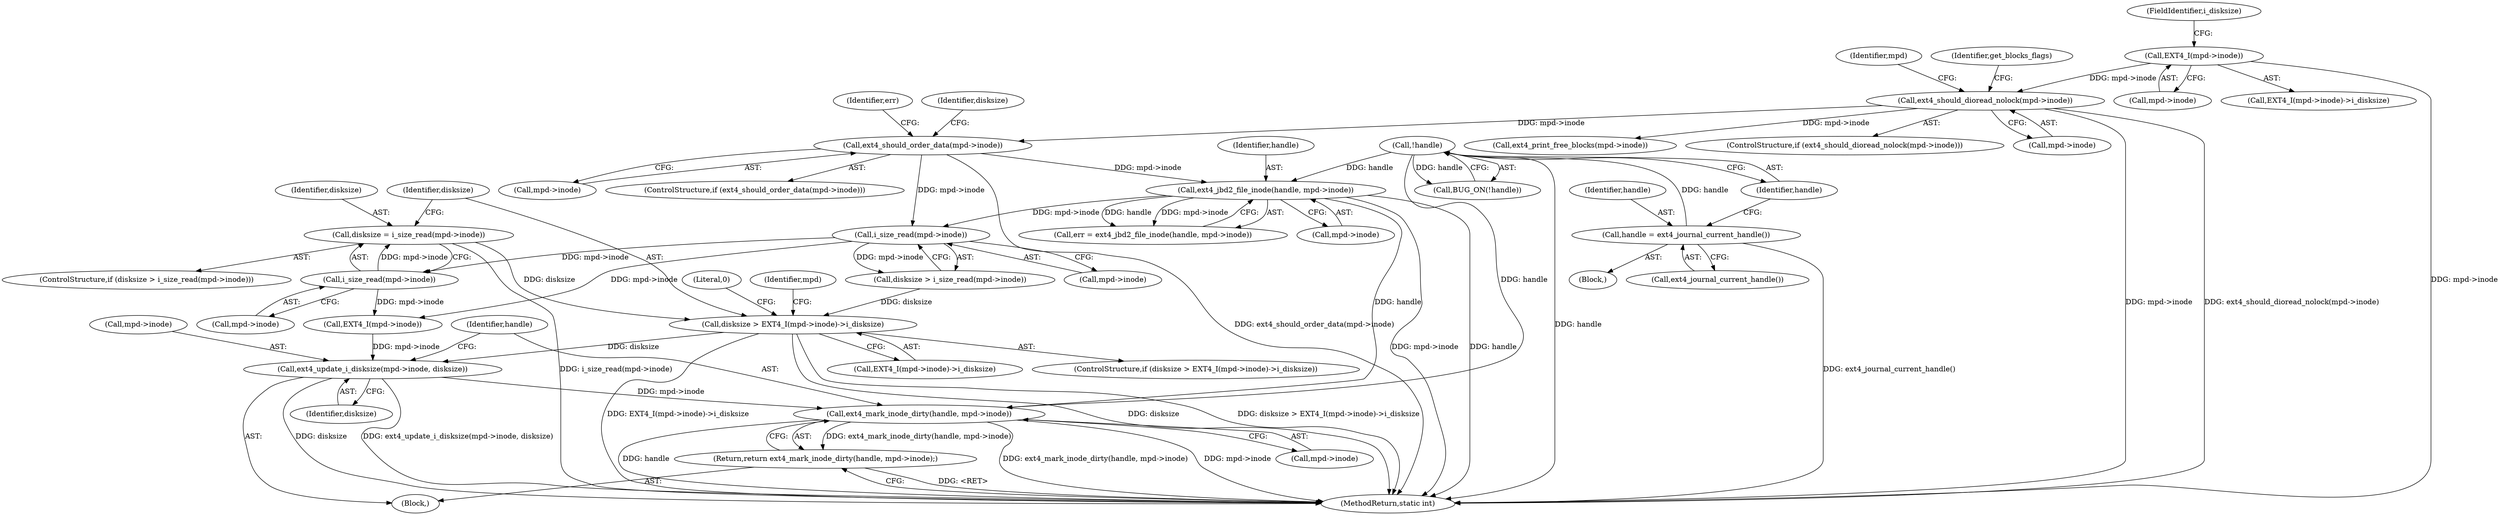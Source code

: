 digraph "0_linux_744692dc059845b2a3022119871846e74d4f6e11_14@API" {
"1000362" [label="(Call,disksize = i_size_read(mpd->inode))"];
"1000364" [label="(Call,i_size_read(mpd->inode))"];
"1000358" [label="(Call,i_size_read(mpd->inode))"];
"1000326" [label="(Call,ext4_should_order_data(mpd->inode))"];
"1000193" [label="(Call,ext4_should_dioread_nolock(mpd->inode))"];
"1000136" [label="(Call,EXT4_I(mpd->inode))"];
"1000333" [label="(Call,ext4_jbd2_file_inode(handle, mpd->inode))"];
"1000184" [label="(Call,!handle)"];
"1000180" [label="(Call,handle = ext4_journal_current_handle())"];
"1000369" [label="(Call,disksize > EXT4_I(mpd->inode)->i_disksize)"];
"1000378" [label="(Call,ext4_update_i_disksize(mpd->inode, disksize))"];
"1000384" [label="(Call,ext4_mark_inode_dirty(handle, mpd->inode))"];
"1000383" [label="(Return,return ext4_mark_inode_dirty(handle, mpd->inode);)"];
"1000135" [label="(Call,EXT4_I(mpd->inode)->i_disksize)"];
"1000379" [label="(Call,mpd->inode)"];
"1000368" [label="(ControlStructure,if (disksize > EXT4_I(mpd->inode)->i_disksize))"];
"1000371" [label="(Call,EXT4_I(mpd->inode)->i_disksize)"];
"1000372" [label="(Call,EXT4_I(mpd->inode))"];
"1000333" [label="(Call,ext4_jbd2_file_inode(handle, mpd->inode))"];
"1000185" [label="(Identifier,handle)"];
"1000369" [label="(Call,disksize > EXT4_I(mpd->inode)->i_disksize)"];
"1000193" [label="(Call,ext4_should_dioread_nolock(mpd->inode))"];
"1000110" [label="(Block,)"];
"1000380" [label="(Identifier,mpd)"];
"1000182" [label="(Call,ext4_journal_current_handle())"];
"1000362" [label="(Call,disksize = i_size_read(mpd->inode))"];
"1000278" [label="(Call,ext4_print_free_blocks(mpd->inode))"];
"1000365" [label="(Call,mpd->inode)"];
"1000203" [label="(Identifier,mpd)"];
"1000390" [label="(Literal,0)"];
"1000325" [label="(ControlStructure,if (ext4_should_order_data(mpd->inode)))"];
"1000327" [label="(Call,mpd->inode)"];
"1000364" [label="(Call,i_size_read(mpd->inode))"];
"1000192" [label="(ControlStructure,if (ext4_should_dioread_nolock(mpd->inode)))"];
"1000140" [label="(FieldIdentifier,i_disksize)"];
"1000355" [label="(ControlStructure,if (disksize > i_size_read(mpd->inode)))"];
"1000377" [label="(Block,)"];
"1000180" [label="(Call,handle = ext4_journal_current_handle())"];
"1000181" [label="(Identifier,handle)"];
"1000378" [label="(Call,ext4_update_i_disksize(mpd->inode, disksize))"];
"1000383" [label="(Return,return ext4_mark_inode_dirty(handle, mpd->inode);)"];
"1000334" [label="(Identifier,handle)"];
"1000358" [label="(Call,i_size_read(mpd->inode))"];
"1000335" [label="(Call,mpd->inode)"];
"1000363" [label="(Identifier,disksize)"];
"1000326" [label="(Call,ext4_should_order_data(mpd->inode))"];
"1000137" [label="(Call,mpd->inode)"];
"1000356" [label="(Call,disksize > i_size_read(mpd->inode))"];
"1000382" [label="(Identifier,disksize)"];
"1000386" [label="(Call,mpd->inode)"];
"1000384" [label="(Call,ext4_mark_inode_dirty(handle, mpd->inode))"];
"1000370" [label="(Identifier,disksize)"];
"1000359" [label="(Call,mpd->inode)"];
"1000332" [label="(Identifier,err)"];
"1000198" [label="(Identifier,get_blocks_flags)"];
"1000385" [label="(Identifier,handle)"];
"1000343" [label="(Identifier,disksize)"];
"1000194" [label="(Call,mpd->inode)"];
"1000184" [label="(Call,!handle)"];
"1000136" [label="(Call,EXT4_I(mpd->inode))"];
"1000391" [label="(MethodReturn,static int)"];
"1000183" [label="(Call,BUG_ON(!handle))"];
"1000331" [label="(Call,err = ext4_jbd2_file_inode(handle, mpd->inode))"];
"1000362" -> "1000355"  [label="AST: "];
"1000362" -> "1000364"  [label="CFG: "];
"1000363" -> "1000362"  [label="AST: "];
"1000364" -> "1000362"  [label="AST: "];
"1000370" -> "1000362"  [label="CFG: "];
"1000362" -> "1000391"  [label="DDG: i_size_read(mpd->inode)"];
"1000364" -> "1000362"  [label="DDG: mpd->inode"];
"1000362" -> "1000369"  [label="DDG: disksize"];
"1000364" -> "1000365"  [label="CFG: "];
"1000365" -> "1000364"  [label="AST: "];
"1000358" -> "1000364"  [label="DDG: mpd->inode"];
"1000364" -> "1000372"  [label="DDG: mpd->inode"];
"1000358" -> "1000356"  [label="AST: "];
"1000358" -> "1000359"  [label="CFG: "];
"1000359" -> "1000358"  [label="AST: "];
"1000356" -> "1000358"  [label="CFG: "];
"1000358" -> "1000356"  [label="DDG: mpd->inode"];
"1000326" -> "1000358"  [label="DDG: mpd->inode"];
"1000333" -> "1000358"  [label="DDG: mpd->inode"];
"1000358" -> "1000372"  [label="DDG: mpd->inode"];
"1000326" -> "1000325"  [label="AST: "];
"1000326" -> "1000327"  [label="CFG: "];
"1000327" -> "1000326"  [label="AST: "];
"1000332" -> "1000326"  [label="CFG: "];
"1000343" -> "1000326"  [label="CFG: "];
"1000326" -> "1000391"  [label="DDG: ext4_should_order_data(mpd->inode)"];
"1000193" -> "1000326"  [label="DDG: mpd->inode"];
"1000326" -> "1000333"  [label="DDG: mpd->inode"];
"1000193" -> "1000192"  [label="AST: "];
"1000193" -> "1000194"  [label="CFG: "];
"1000194" -> "1000193"  [label="AST: "];
"1000198" -> "1000193"  [label="CFG: "];
"1000203" -> "1000193"  [label="CFG: "];
"1000193" -> "1000391"  [label="DDG: mpd->inode"];
"1000193" -> "1000391"  [label="DDG: ext4_should_dioread_nolock(mpd->inode)"];
"1000136" -> "1000193"  [label="DDG: mpd->inode"];
"1000193" -> "1000278"  [label="DDG: mpd->inode"];
"1000136" -> "1000135"  [label="AST: "];
"1000136" -> "1000137"  [label="CFG: "];
"1000137" -> "1000136"  [label="AST: "];
"1000140" -> "1000136"  [label="CFG: "];
"1000136" -> "1000391"  [label="DDG: mpd->inode"];
"1000333" -> "1000331"  [label="AST: "];
"1000333" -> "1000335"  [label="CFG: "];
"1000334" -> "1000333"  [label="AST: "];
"1000335" -> "1000333"  [label="AST: "];
"1000331" -> "1000333"  [label="CFG: "];
"1000333" -> "1000391"  [label="DDG: handle"];
"1000333" -> "1000391"  [label="DDG: mpd->inode"];
"1000333" -> "1000331"  [label="DDG: handle"];
"1000333" -> "1000331"  [label="DDG: mpd->inode"];
"1000184" -> "1000333"  [label="DDG: handle"];
"1000333" -> "1000384"  [label="DDG: handle"];
"1000184" -> "1000183"  [label="AST: "];
"1000184" -> "1000185"  [label="CFG: "];
"1000185" -> "1000184"  [label="AST: "];
"1000183" -> "1000184"  [label="CFG: "];
"1000184" -> "1000391"  [label="DDG: handle"];
"1000184" -> "1000183"  [label="DDG: handle"];
"1000180" -> "1000184"  [label="DDG: handle"];
"1000184" -> "1000384"  [label="DDG: handle"];
"1000180" -> "1000110"  [label="AST: "];
"1000180" -> "1000182"  [label="CFG: "];
"1000181" -> "1000180"  [label="AST: "];
"1000182" -> "1000180"  [label="AST: "];
"1000185" -> "1000180"  [label="CFG: "];
"1000180" -> "1000391"  [label="DDG: ext4_journal_current_handle()"];
"1000369" -> "1000368"  [label="AST: "];
"1000369" -> "1000371"  [label="CFG: "];
"1000370" -> "1000369"  [label="AST: "];
"1000371" -> "1000369"  [label="AST: "];
"1000380" -> "1000369"  [label="CFG: "];
"1000390" -> "1000369"  [label="CFG: "];
"1000369" -> "1000391"  [label="DDG: disksize > EXT4_I(mpd->inode)->i_disksize"];
"1000369" -> "1000391"  [label="DDG: disksize"];
"1000369" -> "1000391"  [label="DDG: EXT4_I(mpd->inode)->i_disksize"];
"1000356" -> "1000369"  [label="DDG: disksize"];
"1000369" -> "1000378"  [label="DDG: disksize"];
"1000378" -> "1000377"  [label="AST: "];
"1000378" -> "1000382"  [label="CFG: "];
"1000379" -> "1000378"  [label="AST: "];
"1000382" -> "1000378"  [label="AST: "];
"1000385" -> "1000378"  [label="CFG: "];
"1000378" -> "1000391"  [label="DDG: ext4_update_i_disksize(mpd->inode, disksize)"];
"1000378" -> "1000391"  [label="DDG: disksize"];
"1000372" -> "1000378"  [label="DDG: mpd->inode"];
"1000378" -> "1000384"  [label="DDG: mpd->inode"];
"1000384" -> "1000383"  [label="AST: "];
"1000384" -> "1000386"  [label="CFG: "];
"1000385" -> "1000384"  [label="AST: "];
"1000386" -> "1000384"  [label="AST: "];
"1000383" -> "1000384"  [label="CFG: "];
"1000384" -> "1000391"  [label="DDG: ext4_mark_inode_dirty(handle, mpd->inode)"];
"1000384" -> "1000391"  [label="DDG: mpd->inode"];
"1000384" -> "1000391"  [label="DDG: handle"];
"1000384" -> "1000383"  [label="DDG: ext4_mark_inode_dirty(handle, mpd->inode)"];
"1000383" -> "1000377"  [label="AST: "];
"1000391" -> "1000383"  [label="CFG: "];
"1000383" -> "1000391"  [label="DDG: <RET>"];
}
